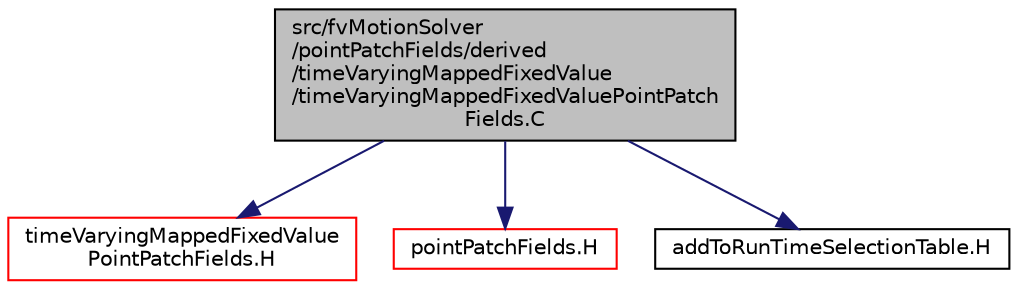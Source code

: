 digraph "src/fvMotionSolver/pointPatchFields/derived/timeVaryingMappedFixedValue/timeVaryingMappedFixedValuePointPatchFields.C"
{
  bgcolor="transparent";
  edge [fontname="Helvetica",fontsize="10",labelfontname="Helvetica",labelfontsize="10"];
  node [fontname="Helvetica",fontsize="10",shape=record];
  Node0 [label="src/fvMotionSolver\l/pointPatchFields/derived\l/timeVaryingMappedFixedValue\l/timeVaryingMappedFixedValuePointPatch\lFields.C",height=0.2,width=0.4,color="black", fillcolor="grey75", style="filled", fontcolor="black"];
  Node0 -> Node1 [color="midnightblue",fontsize="10",style="solid",fontname="Helvetica"];
  Node1 [label="timeVaryingMappedFixedValue\lPointPatchFields.H",height=0.2,width=0.4,color="red",URL="$a05213.html"];
  Node0 -> Node269 [color="midnightblue",fontsize="10",style="solid",fontname="Helvetica"];
  Node269 [label="pointPatchFields.H",height=0.2,width=0.4,color="red",URL="$a10880.html"];
  Node0 -> Node271 [color="midnightblue",fontsize="10",style="solid",fontname="Helvetica"];
  Node271 [label="addToRunTimeSelectionTable.H",height=0.2,width=0.4,color="black",URL="$a09989.html",tooltip="Macros for easy insertion into run-time selection tables. "];
}
